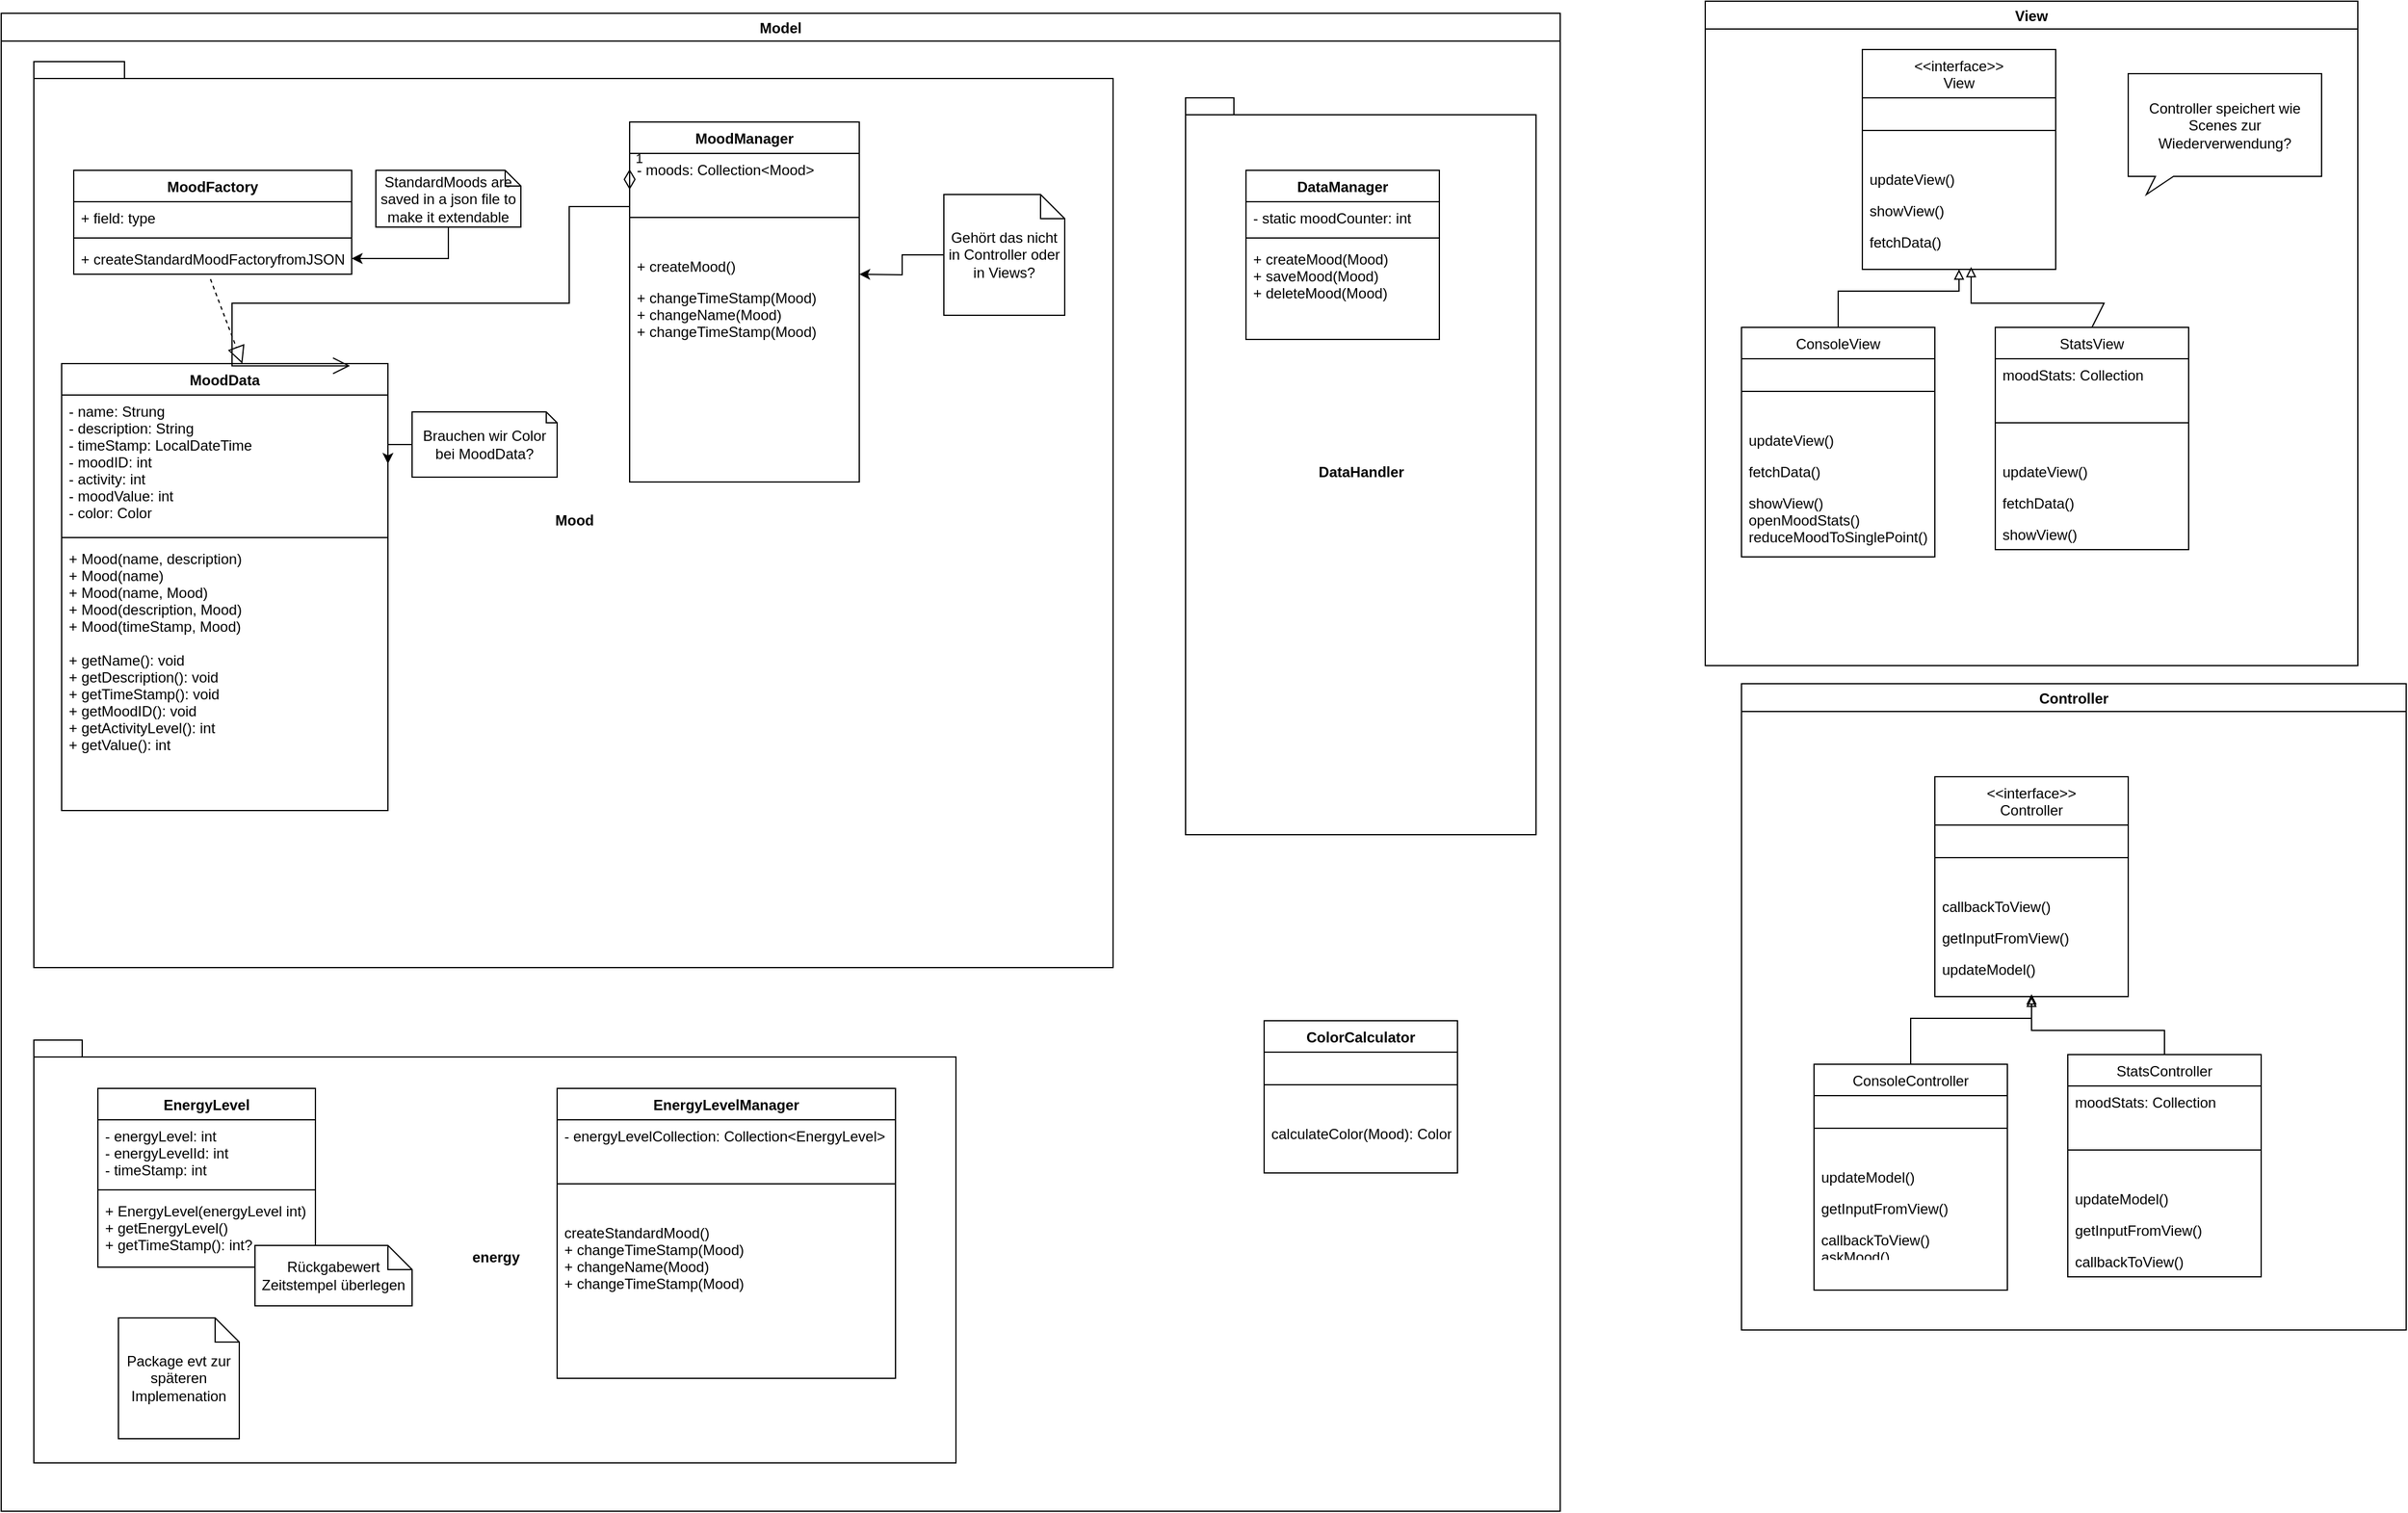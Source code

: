 <mxfile version="15.9.4" type="device"><diagram id="C5RBs43oDa-KdzZeNtuy" name="Page-1"><mxGraphModel dx="1929" dy="598" grid="1" gridSize="10" guides="1" tooltips="1" connect="1" arrows="1" fold="1" page="1" pageScale="1" pageWidth="827" pageHeight="1169" math="0" shadow="0"><root><mxCell id="WIyWlLk6GJQsqaUBKTNV-0"/><mxCell id="WIyWlLk6GJQsqaUBKTNV-1" parent="WIyWlLk6GJQsqaUBKTNV-0"/><mxCell id="fkH8bxXwYI3lGuN-DfJu-19" value="Model" style="swimlane;" parent="WIyWlLk6GJQsqaUBKTNV-1" vertex="1"><mxGeometry x="-510" y="30" width="1290" height="1240" as="geometry"/></mxCell><mxCell id="dvcQh3w3BwJGqCjQKZjq-71" value="Mood" style="shape=folder;fontStyle=1;spacingTop=10;tabWidth=40;tabHeight=14;tabPosition=left;html=1;" parent="fkH8bxXwYI3lGuN-DfJu-19" vertex="1"><mxGeometry x="27" y="40" width="893" height="750" as="geometry"/></mxCell><mxCell id="dvcQh3w3BwJGqCjQKZjq-47" value="energy" style="shape=folder;fontStyle=1;spacingTop=10;tabWidth=40;tabHeight=14;tabPosition=left;html=1;" parent="fkH8bxXwYI3lGuN-DfJu-19" vertex="1"><mxGeometry x="27" y="850" width="763" height="350" as="geometry"/></mxCell><mxCell id="dvcQh3w3BwJGqCjQKZjq-26" value="DataHandler" style="shape=folder;fontStyle=1;spacingTop=10;tabWidth=40;tabHeight=14;tabPosition=left;html=1;" parent="fkH8bxXwYI3lGuN-DfJu-19" vertex="1"><mxGeometry x="980" y="70" width="290" height="610" as="geometry"/></mxCell><mxCell id="4BWudL8Hf-NLea9JcSVT-11" value="ColorCalculator" style="swimlane;fontStyle=1;align=center;verticalAlign=top;childLayout=stackLayout;horizontal=1;startSize=26;horizontalStack=0;resizeParent=1;resizeLast=0;collapsible=1;marginBottom=0;rounded=0;shadow=0;strokeWidth=1;" parent="fkH8bxXwYI3lGuN-DfJu-19" vertex="1"><mxGeometry x="1045" y="834" width="160" height="126" as="geometry"><mxRectangle x="230" y="140" width="160" height="26" as="alternateBounds"/></mxGeometry></mxCell><mxCell id="4BWudL8Hf-NLea9JcSVT-17" value="" style="line;html=1;strokeWidth=1;align=left;verticalAlign=middle;spacingTop=-1;spacingLeft=3;spacingRight=3;rotatable=0;labelPosition=right;points=[];portConstraint=eastwest;" parent="4BWudL8Hf-NLea9JcSVT-11" vertex="1"><mxGeometry y="26" width="160" height="54" as="geometry"/></mxCell><mxCell id="4BWudL8Hf-NLea9JcSVT-18" value="calculateColor(Mood): Color" style="text;align=left;verticalAlign=top;spacingLeft=4;spacingRight=4;overflow=hidden;rotatable=0;points=[[0,0.5],[1,0.5]];portConstraint=eastwest;rounded=0;shadow=0;html=0;" parent="4BWudL8Hf-NLea9JcSVT-11" vertex="1"><mxGeometry y="80" width="160" height="26" as="geometry"/></mxCell><mxCell id="dvcQh3w3BwJGqCjQKZjq-0" value="MoodData" style="swimlane;fontStyle=1;align=center;verticalAlign=top;childLayout=stackLayout;horizontal=1;startSize=26;horizontalStack=0;resizeParent=1;resizeParentMax=0;resizeLast=0;collapsible=1;marginBottom=0;" parent="fkH8bxXwYI3lGuN-DfJu-19" vertex="1"><mxGeometry x="50" y="290" width="270" height="370" as="geometry"/></mxCell><mxCell id="dvcQh3w3BwJGqCjQKZjq-1" value="- name: Strung&#xA;- description: String&#xA;- timeStamp: LocalDateTime&#xA;- moodID: int&#xA;- activity: int&#xA;- moodValue: int&#xA;- color: Color&#xA;&#xA;" style="text;strokeColor=none;fillColor=none;align=left;verticalAlign=top;spacingLeft=4;spacingRight=4;overflow=hidden;rotatable=0;points=[[0,0.5],[1,0.5]];portConstraint=eastwest;" parent="dvcQh3w3BwJGqCjQKZjq-0" vertex="1"><mxGeometry y="26" width="270" height="114" as="geometry"/></mxCell><mxCell id="dvcQh3w3BwJGqCjQKZjq-2" value="" style="line;strokeWidth=1;fillColor=none;align=left;verticalAlign=middle;spacingTop=-1;spacingLeft=3;spacingRight=3;rotatable=0;labelPosition=right;points=[];portConstraint=eastwest;" parent="dvcQh3w3BwJGqCjQKZjq-0" vertex="1"><mxGeometry y="140" width="270" height="8" as="geometry"/></mxCell><mxCell id="dvcQh3w3BwJGqCjQKZjq-3" value="+ Mood(name, description)&#xA;+ Mood(name)&#xA;+ Mood(name, Mood)&#xA;+ Mood(description, Mood)&#xA;+ Mood(timeStamp, Mood)&#xA;&#xA;+ getName(): void&#xA;+ getDescription(): void&#xA;+ getTimeStamp(): void&#xA;+ getMoodID(): void&#xA;+ getActivityLevel(): int&#xA;+ getValue(): int&#xA;&#xA;" style="text;strokeColor=none;fillColor=none;align=left;verticalAlign=top;spacingLeft=4;spacingRight=4;overflow=hidden;rotatable=0;points=[[0,0.5],[1,0.5]];portConstraint=eastwest;" parent="dvcQh3w3BwJGqCjQKZjq-0" vertex="1"><mxGeometry y="148" width="270" height="222" as="geometry"/></mxCell><mxCell id="dvcQh3w3BwJGqCjQKZjq-11" value="EnergyLevel" style="swimlane;fontStyle=1;align=center;verticalAlign=top;childLayout=stackLayout;horizontal=1;startSize=26;horizontalStack=0;resizeParent=1;resizeParentMax=0;resizeLast=0;collapsible=1;marginBottom=0;" parent="fkH8bxXwYI3lGuN-DfJu-19" vertex="1"><mxGeometry x="80" y="890" width="180" height="148" as="geometry"/></mxCell><mxCell id="dvcQh3w3BwJGqCjQKZjq-12" value="- energyLevel: int&#xA;- energyLevelId: int&#xA;- timeStamp: int&#xA;&#xA;" style="text;strokeColor=none;fillColor=none;align=left;verticalAlign=top;spacingLeft=4;spacingRight=4;overflow=hidden;rotatable=0;points=[[0,0.5],[1,0.5]];portConstraint=eastwest;" parent="dvcQh3w3BwJGqCjQKZjq-11" vertex="1"><mxGeometry y="26" width="180" height="54" as="geometry"/></mxCell><mxCell id="dvcQh3w3BwJGqCjQKZjq-13" value="" style="line;strokeWidth=1;fillColor=none;align=left;verticalAlign=middle;spacingTop=-1;spacingLeft=3;spacingRight=3;rotatable=0;labelPosition=right;points=[];portConstraint=eastwest;" parent="dvcQh3w3BwJGqCjQKZjq-11" vertex="1"><mxGeometry y="80" width="180" height="8" as="geometry"/></mxCell><mxCell id="dvcQh3w3BwJGqCjQKZjq-14" value="+ EnergyLevel(energyLevel int)&#xA;+ getEnergyLevel()&#xA;+ getTimeStamp(): int?&#xA;" style="text;strokeColor=none;fillColor=none;align=left;verticalAlign=top;spacingLeft=4;spacingRight=4;overflow=hidden;rotatable=0;points=[[0,0.5],[1,0.5]];portConstraint=eastwest;" parent="dvcQh3w3BwJGqCjQKZjq-11" vertex="1"><mxGeometry y="88" width="180" height="60" as="geometry"/></mxCell><mxCell id="dvcQh3w3BwJGqCjQKZjq-4" value="DataManager" style="swimlane;fontStyle=1;align=center;verticalAlign=top;childLayout=stackLayout;horizontal=1;startSize=26;horizontalStack=0;resizeParent=1;resizeParentMax=0;resizeLast=0;collapsible=1;marginBottom=0;" parent="fkH8bxXwYI3lGuN-DfJu-19" vertex="1"><mxGeometry x="1030" y="130" width="160" height="140" as="geometry"/></mxCell><mxCell id="dvcQh3w3BwJGqCjQKZjq-5" value="- static moodCounter: int" style="text;strokeColor=none;fillColor=none;align=left;verticalAlign=top;spacingLeft=4;spacingRight=4;overflow=hidden;rotatable=0;points=[[0,0.5],[1,0.5]];portConstraint=eastwest;" parent="dvcQh3w3BwJGqCjQKZjq-4" vertex="1"><mxGeometry y="26" width="160" height="26" as="geometry"/></mxCell><mxCell id="dvcQh3w3BwJGqCjQKZjq-6" value="" style="line;strokeWidth=1;fillColor=none;align=left;verticalAlign=middle;spacingTop=-1;spacingLeft=3;spacingRight=3;rotatable=0;labelPosition=right;points=[];portConstraint=eastwest;" parent="dvcQh3w3BwJGqCjQKZjq-4" vertex="1"><mxGeometry y="52" width="160" height="8" as="geometry"/></mxCell><mxCell id="dvcQh3w3BwJGqCjQKZjq-7" value="+ createMood(Mood)&#xA;+ saveMood(Mood)&#xA;+ deleteMood(Mood)&#xA;" style="text;strokeColor=none;fillColor=none;align=left;verticalAlign=top;spacingLeft=4;spacingRight=4;overflow=hidden;rotatable=0;points=[[0,0.5],[1,0.5]];portConstraint=eastwest;" parent="dvcQh3w3BwJGqCjQKZjq-4" vertex="1"><mxGeometry y="60" width="160" height="80" as="geometry"/></mxCell><mxCell id="dvcQh3w3BwJGqCjQKZjq-35" value="MoodFactory" style="swimlane;fontStyle=1;align=center;verticalAlign=top;childLayout=stackLayout;horizontal=1;startSize=26;horizontalStack=0;resizeParent=1;resizeParentMax=0;resizeLast=0;collapsible=1;marginBottom=0;" parent="fkH8bxXwYI3lGuN-DfJu-19" vertex="1"><mxGeometry x="60" y="130" width="230" height="86" as="geometry"/></mxCell><mxCell id="dvcQh3w3BwJGqCjQKZjq-36" value="+ field: type" style="text;strokeColor=none;fillColor=none;align=left;verticalAlign=top;spacingLeft=4;spacingRight=4;overflow=hidden;rotatable=0;points=[[0,0.5],[1,0.5]];portConstraint=eastwest;" parent="dvcQh3w3BwJGqCjQKZjq-35" vertex="1"><mxGeometry y="26" width="230" height="26" as="geometry"/></mxCell><mxCell id="dvcQh3w3BwJGqCjQKZjq-37" value="" style="line;strokeWidth=1;fillColor=none;align=left;verticalAlign=middle;spacingTop=-1;spacingLeft=3;spacingRight=3;rotatable=0;labelPosition=right;points=[];portConstraint=eastwest;" parent="dvcQh3w3BwJGqCjQKZjq-35" vertex="1"><mxGeometry y="52" width="230" height="8" as="geometry"/></mxCell><mxCell id="dvcQh3w3BwJGqCjQKZjq-38" value="+ createStandardMoodFactoryfromJSON()" style="text;strokeColor=none;fillColor=none;align=left;verticalAlign=top;spacingLeft=4;spacingRight=4;overflow=hidden;rotatable=0;points=[[0,0.5],[1,0.5]];portConstraint=eastwest;" parent="dvcQh3w3BwJGqCjQKZjq-35" vertex="1"><mxGeometry y="60" width="230" height="26" as="geometry"/></mxCell><mxCell id="dvcQh3w3BwJGqCjQKZjq-40" style="edgeStyle=orthogonalEdgeStyle;rounded=0;orthogonalLoop=1;jettySize=auto;html=1;entryX=1;entryY=0.5;entryDx=0;entryDy=0;" parent="fkH8bxXwYI3lGuN-DfJu-19" source="dvcQh3w3BwJGqCjQKZjq-39" target="dvcQh3w3BwJGqCjQKZjq-38" edge="1"><mxGeometry relative="1" as="geometry"/></mxCell><mxCell id="dvcQh3w3BwJGqCjQKZjq-39" value="StandardMoods are saved in a json file to make it extendable" style="shape=note;size=13;whiteSpace=wrap;html=1;" parent="fkH8bxXwYI3lGuN-DfJu-19" vertex="1"><mxGeometry x="310" y="130" width="120" height="47" as="geometry"/></mxCell><mxCell id="dvcQh3w3BwJGqCjQKZjq-42" style="edgeStyle=orthogonalEdgeStyle;rounded=0;orthogonalLoop=1;jettySize=auto;html=1;" parent="fkH8bxXwYI3lGuN-DfJu-19" source="dvcQh3w3BwJGqCjQKZjq-41" edge="1"><mxGeometry relative="1" as="geometry"><mxPoint x="710" y="216" as="targetPoint"/></mxGeometry></mxCell><mxCell id="dvcQh3w3BwJGqCjQKZjq-41" value="Gehört das nicht in Controller oder in Views?" style="shape=note;size=20;whiteSpace=wrap;html=1;" parent="fkH8bxXwYI3lGuN-DfJu-19" vertex="1"><mxGeometry x="780" y="150" width="100" height="100" as="geometry"/></mxCell><mxCell id="dvcQh3w3BwJGqCjQKZjq-43" value="" style="endArrow=block;dashed=1;endFill=0;endSize=12;html=1;rounded=0;exitX=0.492;exitY=1.158;exitDx=0;exitDy=0;exitPerimeter=0;entryX=0.554;entryY=0;entryDx=0;entryDy=0;entryPerimeter=0;" parent="fkH8bxXwYI3lGuN-DfJu-19" source="dvcQh3w3BwJGqCjQKZjq-38" target="dvcQh3w3BwJGqCjQKZjq-0" edge="1"><mxGeometry width="160" relative="1" as="geometry"><mxPoint x="80" y="240" as="sourcePoint"/><mxPoint x="240" y="240" as="targetPoint"/></mxGeometry></mxCell><mxCell id="dvcQh3w3BwJGqCjQKZjq-46" value="1" style="endArrow=open;html=1;endSize=12;startArrow=diamondThin;startSize=14;startFill=0;edgeStyle=orthogonalEdgeStyle;align=left;verticalAlign=bottom;rounded=0;entryX=0.884;entryY=0.005;entryDx=0;entryDy=0;entryPerimeter=0;exitX=0;exitY=0.5;exitDx=0;exitDy=0;" parent="fkH8bxXwYI3lGuN-DfJu-19" source="dvcQh3w3BwJGqCjQKZjq-66" target="dvcQh3w3BwJGqCjQKZjq-0" edge="1"><mxGeometry x="-1" y="3" relative="1" as="geometry"><mxPoint x="520" y="160" as="sourcePoint"/><mxPoint x="600" y="220" as="targetPoint"/><Array as="points"><mxPoint x="520" y="160"/><mxPoint x="470" y="160"/><mxPoint x="470" y="240"/><mxPoint x="191" y="240"/><mxPoint x="191" y="292"/></Array></mxGeometry></mxCell><mxCell id="dvcQh3w3BwJGqCjQKZjq-48" value="EnergyLevelManager" style="swimlane;fontStyle=1;align=center;verticalAlign=top;childLayout=stackLayout;horizontal=1;startSize=26;horizontalStack=0;resizeParent=1;resizeLast=0;collapsible=1;marginBottom=0;rounded=0;shadow=0;strokeWidth=1;" parent="fkH8bxXwYI3lGuN-DfJu-19" vertex="1"><mxGeometry x="460" y="890" width="280" height="240" as="geometry"><mxRectangle x="230" y="140" width="160" height="26" as="alternateBounds"/></mxGeometry></mxCell><mxCell id="dvcQh3w3BwJGqCjQKZjq-49" value="- energyLevelCollection: Collection&lt;EnergyLevel&gt;" style="text;align=left;verticalAlign=top;spacingLeft=4;spacingRight=4;overflow=hidden;rotatable=0;points=[[0,0.5],[1,0.5]];portConstraint=eastwest;rounded=0;shadow=0;html=0;" parent="dvcQh3w3BwJGqCjQKZjq-48" vertex="1"><mxGeometry y="26" width="280" height="26" as="geometry"/></mxCell><mxCell id="dvcQh3w3BwJGqCjQKZjq-50" value="" style="line;html=1;strokeWidth=1;align=left;verticalAlign=middle;spacingTop=-1;spacingLeft=3;spacingRight=3;rotatable=0;labelPosition=right;points=[];portConstraint=eastwest;" parent="dvcQh3w3BwJGqCjQKZjq-48" vertex="1"><mxGeometry y="52" width="280" height="54" as="geometry"/></mxCell><mxCell id="dvcQh3w3BwJGqCjQKZjq-53" value="createStandardMood()&#xA;+ changeTimeStamp(Mood)&#xA;+ changeName(Mood)&#xA;+ changeTimeStamp(Mood)&#xA;&#xA;&#xA;" style="text;align=left;verticalAlign=top;spacingLeft=4;spacingRight=4;overflow=hidden;rotatable=0;points=[[0,0.5],[1,0.5]];portConstraint=eastwest;rounded=0;shadow=0;html=0;" parent="dvcQh3w3BwJGqCjQKZjq-48" vertex="1"><mxGeometry y="106" width="280" height="68" as="geometry"/></mxCell><mxCell id="dvcQh3w3BwJGqCjQKZjq-54" value="Package evt zur späteren Implemenation" style="shape=note;size=20;whiteSpace=wrap;html=1;" parent="fkH8bxXwYI3lGuN-DfJu-19" vertex="1"><mxGeometry x="97" y="1080" width="100" height="100" as="geometry"/></mxCell><mxCell id="dvcQh3w3BwJGqCjQKZjq-55" value="Rückgabewert Zeitstempel überlegen" style="shape=note;size=20;whiteSpace=wrap;html=1;" parent="fkH8bxXwYI3lGuN-DfJu-19" vertex="1"><mxGeometry x="210" y="1020" width="130" height="50" as="geometry"/></mxCell><mxCell id="dvcQh3w3BwJGqCjQKZjq-57" style="edgeStyle=orthogonalEdgeStyle;rounded=0;orthogonalLoop=1;jettySize=auto;html=1;" parent="fkH8bxXwYI3lGuN-DfJu-19" source="dvcQh3w3BwJGqCjQKZjq-56" target="dvcQh3w3BwJGqCjQKZjq-1" edge="1"><mxGeometry relative="1" as="geometry"/></mxCell><mxCell id="dvcQh3w3BwJGqCjQKZjq-56" value="Brauchen wir Color bei MoodData?" style="shape=note;size=9;whiteSpace=wrap;html=1;" parent="fkH8bxXwYI3lGuN-DfJu-19" vertex="1"><mxGeometry x="340" y="330" width="120" height="54" as="geometry"/></mxCell><mxCell id="dvcQh3w3BwJGqCjQKZjq-65" value="MoodManager" style="swimlane;fontStyle=1;align=center;verticalAlign=top;childLayout=stackLayout;horizontal=1;startSize=26;horizontalStack=0;resizeParent=1;resizeLast=0;collapsible=1;marginBottom=0;rounded=0;shadow=0;strokeWidth=1;" parent="fkH8bxXwYI3lGuN-DfJu-19" vertex="1"><mxGeometry x="520" y="90" width="190" height="298" as="geometry"><mxRectangle x="230" y="140" width="160" height="26" as="alternateBounds"/></mxGeometry></mxCell><mxCell id="dvcQh3w3BwJGqCjQKZjq-66" value="- moods: Collection&lt;Mood&gt;" style="text;align=left;verticalAlign=top;spacingLeft=4;spacingRight=4;overflow=hidden;rotatable=0;points=[[0,0.5],[1,0.5]];portConstraint=eastwest;rounded=0;shadow=0;html=0;" parent="dvcQh3w3BwJGqCjQKZjq-65" vertex="1"><mxGeometry y="26" width="190" height="26" as="geometry"/></mxCell><mxCell id="dvcQh3w3BwJGqCjQKZjq-67" value="" style="line;html=1;strokeWidth=1;align=left;verticalAlign=middle;spacingTop=-1;spacingLeft=3;spacingRight=3;rotatable=0;labelPosition=right;points=[];portConstraint=eastwest;" parent="dvcQh3w3BwJGqCjQKZjq-65" vertex="1"><mxGeometry y="52" width="190" height="54" as="geometry"/></mxCell><mxCell id="dvcQh3w3BwJGqCjQKZjq-69" value="+ createMood()" style="text;align=left;verticalAlign=top;spacingLeft=4;spacingRight=4;overflow=hidden;rotatable=0;points=[[0,0.5],[1,0.5]];portConstraint=eastwest;rounded=0;shadow=0;html=0;" parent="dvcQh3w3BwJGqCjQKZjq-65" vertex="1"><mxGeometry y="106" width="190" height="26" as="geometry"/></mxCell><mxCell id="dvcQh3w3BwJGqCjQKZjq-70" value="+ changeTimeStamp(Mood)&#xA;+ changeName(Mood)&#xA;+ changeTimeStamp(Mood)&#xA;&#xA;&#xA;" style="text;align=left;verticalAlign=top;spacingLeft=4;spacingRight=4;overflow=hidden;rotatable=0;points=[[0,0.5],[1,0.5]];portConstraint=eastwest;rounded=0;shadow=0;html=0;" parent="dvcQh3w3BwJGqCjQKZjq-65" vertex="1"><mxGeometry y="132" width="190" height="68" as="geometry"/></mxCell><mxCell id="fkH8bxXwYI3lGuN-DfJu-20" value="View" style="swimlane;" parent="WIyWlLk6GJQsqaUBKTNV-1" vertex="1"><mxGeometry x="900" y="20" width="540" height="550" as="geometry"/></mxCell><mxCell id="4BWudL8Hf-NLea9JcSVT-4" value="ConsoleView" style="swimlane;fontStyle=0;align=center;verticalAlign=top;childLayout=stackLayout;horizontal=1;startSize=26;horizontalStack=0;resizeParent=1;resizeLast=0;collapsible=1;marginBottom=0;rounded=0;shadow=0;strokeWidth=1;" parent="fkH8bxXwYI3lGuN-DfJu-20" vertex="1"><mxGeometry x="30" y="270" width="160" height="190" as="geometry"><mxRectangle x="230" y="140" width="160" height="26" as="alternateBounds"/></mxGeometry></mxCell><mxCell id="4BWudL8Hf-NLea9JcSVT-9" value="" style="line;html=1;strokeWidth=1;align=left;verticalAlign=middle;spacingTop=-1;spacingLeft=3;spacingRight=3;rotatable=0;labelPosition=right;points=[];portConstraint=eastwest;" parent="4BWudL8Hf-NLea9JcSVT-4" vertex="1"><mxGeometry y="26" width="160" height="54" as="geometry"/></mxCell><mxCell id="rqT9r3bYiYjDLUNCfU_x-0" value="updateView()" style="text;align=left;verticalAlign=top;spacingLeft=4;spacingRight=4;overflow=hidden;rotatable=0;points=[[0,0.5],[1,0.5]];portConstraint=eastwest;rounded=0;shadow=0;html=0;" parent="4BWudL8Hf-NLea9JcSVT-4" vertex="1"><mxGeometry y="80" width="160" height="26" as="geometry"/></mxCell><mxCell id="rqT9r3bYiYjDLUNCfU_x-1" value="fetchData()" style="text;align=left;verticalAlign=top;spacingLeft=4;spacingRight=4;overflow=hidden;rotatable=0;points=[[0,0.5],[1,0.5]];portConstraint=eastwest;rounded=0;shadow=0;html=0;" parent="4BWudL8Hf-NLea9JcSVT-4" vertex="1"><mxGeometry y="106" width="160" height="26" as="geometry"/></mxCell><mxCell id="rqT9r3bYiYjDLUNCfU_x-11" value="showView()&#xA;openMoodStats()&#xA;reduceMoodToSinglePoint()&#xA;" style="text;align=left;verticalAlign=top;spacingLeft=4;spacingRight=4;overflow=hidden;rotatable=0;points=[[0,0.5],[1,0.5]];portConstraint=eastwest;rounded=0;shadow=0;html=0;" parent="4BWudL8Hf-NLea9JcSVT-4" vertex="1"><mxGeometry y="132" width="160" height="58" as="geometry"/></mxCell><mxCell id="lSLAHA1t7lKVyarh-dw1-34" value="StatsView" style="swimlane;fontStyle=0;align=center;verticalAlign=top;childLayout=stackLayout;horizontal=1;startSize=26;horizontalStack=0;resizeParent=1;resizeLast=0;collapsible=1;marginBottom=0;rounded=0;shadow=0;strokeWidth=1;" parent="fkH8bxXwYI3lGuN-DfJu-20" vertex="1"><mxGeometry x="240" y="270" width="160" height="184" as="geometry"><mxRectangle x="230" y="140" width="160" height="26" as="alternateBounds"/></mxGeometry></mxCell><mxCell id="lSLAHA1t7lKVyarh-dw1-35" value="moodStats: Collection" style="text;align=left;verticalAlign=top;spacingLeft=4;spacingRight=4;overflow=hidden;rotatable=0;points=[[0,0.5],[1,0.5]];portConstraint=eastwest;rounded=0;shadow=0;html=0;" parent="lSLAHA1t7lKVyarh-dw1-34" vertex="1"><mxGeometry y="26" width="160" height="26" as="geometry"/></mxCell><mxCell id="lSLAHA1t7lKVyarh-dw1-36" value="" style="line;html=1;strokeWidth=1;align=left;verticalAlign=middle;spacingTop=-1;spacingLeft=3;spacingRight=3;rotatable=0;labelPosition=right;points=[];portConstraint=eastwest;" parent="lSLAHA1t7lKVyarh-dw1-34" vertex="1"><mxGeometry y="52" width="160" height="54" as="geometry"/></mxCell><mxCell id="rqT9r3bYiYjDLUNCfU_x-19" value="updateView()" style="text;align=left;verticalAlign=top;spacingLeft=4;spacingRight=4;overflow=hidden;rotatable=0;points=[[0,0.5],[1,0.5]];portConstraint=eastwest;rounded=0;shadow=0;html=0;" parent="lSLAHA1t7lKVyarh-dw1-34" vertex="1"><mxGeometry y="106" width="160" height="26" as="geometry"/></mxCell><mxCell id="rqT9r3bYiYjDLUNCfU_x-21" value="fetchData()" style="text;align=left;verticalAlign=top;spacingLeft=4;spacingRight=4;overflow=hidden;rotatable=0;points=[[0,0.5],[1,0.5]];portConstraint=eastwest;rounded=0;shadow=0;html=0;" parent="lSLAHA1t7lKVyarh-dw1-34" vertex="1"><mxGeometry y="132" width="160" height="26" as="geometry"/></mxCell><mxCell id="rqT9r3bYiYjDLUNCfU_x-20" value="showView()" style="text;align=left;verticalAlign=top;spacingLeft=4;spacingRight=4;overflow=hidden;rotatable=0;points=[[0,0.5],[1,0.5]];portConstraint=eastwest;rounded=0;shadow=0;html=0;" parent="lSLAHA1t7lKVyarh-dw1-34" vertex="1"><mxGeometry y="158" width="160" height="26" as="geometry"/></mxCell><mxCell id="rqT9r3bYiYjDLUNCfU_x-12" value="&lt;&lt;interface&gt;&gt;&#xA;View" style="swimlane;fontStyle=0;align=center;verticalAlign=top;childLayout=stackLayout;horizontal=1;startSize=40;horizontalStack=0;resizeParent=1;resizeLast=0;collapsible=1;marginBottom=0;rounded=0;shadow=0;strokeWidth=1;" parent="fkH8bxXwYI3lGuN-DfJu-20" vertex="1"><mxGeometry x="130" y="40" width="160" height="182" as="geometry"><mxRectangle x="230" y="140" width="160" height="26" as="alternateBounds"/></mxGeometry></mxCell><mxCell id="rqT9r3bYiYjDLUNCfU_x-14" value="" style="line;html=1;strokeWidth=1;align=left;verticalAlign=middle;spacingTop=-1;spacingLeft=3;spacingRight=3;rotatable=0;labelPosition=right;points=[];portConstraint=eastwest;" parent="rqT9r3bYiYjDLUNCfU_x-12" vertex="1"><mxGeometry y="40" width="160" height="54" as="geometry"/></mxCell><mxCell id="rqT9r3bYiYjDLUNCfU_x-16" value="updateView()" style="text;align=left;verticalAlign=top;spacingLeft=4;spacingRight=4;overflow=hidden;rotatable=0;points=[[0,0.5],[1,0.5]];portConstraint=eastwest;rounded=0;shadow=0;html=0;" parent="rqT9r3bYiYjDLUNCfU_x-12" vertex="1"><mxGeometry y="94" width="160" height="26" as="geometry"/></mxCell><mxCell id="rqT9r3bYiYjDLUNCfU_x-18" value="showView()" style="text;align=left;verticalAlign=top;spacingLeft=4;spacingRight=4;overflow=hidden;rotatable=0;points=[[0,0.5],[1,0.5]];portConstraint=eastwest;rounded=0;shadow=0;html=0;" parent="rqT9r3bYiYjDLUNCfU_x-12" vertex="1"><mxGeometry y="120" width="160" height="26" as="geometry"/></mxCell><mxCell id="rqT9r3bYiYjDLUNCfU_x-17" value="fetchData()" style="text;align=left;verticalAlign=top;spacingLeft=4;spacingRight=4;overflow=hidden;rotatable=0;points=[[0,0.5],[1,0.5]];portConstraint=eastwest;rounded=0;shadow=0;html=0;" parent="rqT9r3bYiYjDLUNCfU_x-12" vertex="1"><mxGeometry y="146" width="160" height="26" as="geometry"/></mxCell><mxCell id="rqT9r3bYiYjDLUNCfU_x-22" value="" style="endArrow=block;html=1;rounded=0;entryX=0.5;entryY=1;entryDx=0;entryDy=0;exitX=0.5;exitY=0;exitDx=0;exitDy=0;endFill=0;" parent="fkH8bxXwYI3lGuN-DfJu-20" source="4BWudL8Hf-NLea9JcSVT-4" target="rqT9r3bYiYjDLUNCfU_x-12" edge="1"><mxGeometry width="50" height="50" relative="1" as="geometry"><mxPoint x="-120" y="410" as="sourcePoint"/><mxPoint x="-70" y="360" as="targetPoint"/><Array as="points"><mxPoint x="110" y="240"/><mxPoint x="210" y="240"/></Array></mxGeometry></mxCell><mxCell id="OMDD3wWIrq1Nu_wf7v3i-0" value="Controller speichert wie Scenes zur Wiederverwendung?" style="whiteSpace=wrap;html=1;shape=mxgraph.basic.rectCallout;dx=30;dy=15;boundedLbl=1;" vertex="1" parent="fkH8bxXwYI3lGuN-DfJu-20"><mxGeometry x="350" y="60" width="160" height="100" as="geometry"/></mxCell><mxCell id="fkH8bxXwYI3lGuN-DfJu-21" value="Controller" style="swimlane;" parent="WIyWlLk6GJQsqaUBKTNV-1" vertex="1"><mxGeometry x="930" y="585" width="550" height="535" as="geometry"/></mxCell><mxCell id="rqT9r3bYiYjDLUNCfU_x-2" value="ConsoleController" style="swimlane;fontStyle=0;align=center;verticalAlign=top;childLayout=stackLayout;horizontal=1;startSize=26;horizontalStack=0;resizeParent=1;resizeLast=0;collapsible=1;marginBottom=0;rounded=0;shadow=0;strokeWidth=1;" parent="fkH8bxXwYI3lGuN-DfJu-21" vertex="1"><mxGeometry x="60" y="315" width="160" height="187" as="geometry"><mxRectangle x="230" y="140" width="160" height="26" as="alternateBounds"/></mxGeometry></mxCell><mxCell id="rqT9r3bYiYjDLUNCfU_x-3" value="" style="line;html=1;strokeWidth=1;align=left;verticalAlign=middle;spacingTop=-1;spacingLeft=3;spacingRight=3;rotatable=0;labelPosition=right;points=[];portConstraint=eastwest;" parent="rqT9r3bYiYjDLUNCfU_x-2" vertex="1"><mxGeometry y="26" width="160" height="54" as="geometry"/></mxCell><mxCell id="rqT9r3bYiYjDLUNCfU_x-4" value="updateModel()" style="text;align=left;verticalAlign=top;spacingLeft=4;spacingRight=4;overflow=hidden;rotatable=0;points=[[0,0.5],[1,0.5]];portConstraint=eastwest;rounded=0;shadow=0;html=0;" parent="rqT9r3bYiYjDLUNCfU_x-2" vertex="1"><mxGeometry y="80" width="160" height="26" as="geometry"/></mxCell><mxCell id="rqT9r3bYiYjDLUNCfU_x-5" value="getInputFromView()" style="text;align=left;verticalAlign=top;spacingLeft=4;spacingRight=4;overflow=hidden;rotatable=0;points=[[0,0.5],[1,0.5]];portConstraint=eastwest;rounded=0;shadow=0;html=0;" parent="rqT9r3bYiYjDLUNCfU_x-2" vertex="1"><mxGeometry y="106" width="160" height="26" as="geometry"/></mxCell><mxCell id="rqT9r3bYiYjDLUNCfU_x-10" value="callbackToView()&#xA;askMood()" style="text;align=left;verticalAlign=top;spacingLeft=4;spacingRight=4;overflow=hidden;rotatable=0;points=[[0,0.5],[1,0.5]];portConstraint=eastwest;rounded=0;shadow=0;html=0;" parent="rqT9r3bYiYjDLUNCfU_x-2" vertex="1"><mxGeometry y="132" width="160" height="26" as="geometry"/></mxCell><mxCell id="rqT9r3bYiYjDLUNCfU_x-24" value="StatsController" style="swimlane;fontStyle=0;align=center;verticalAlign=top;childLayout=stackLayout;horizontal=1;startSize=26;horizontalStack=0;resizeParent=1;resizeLast=0;collapsible=1;marginBottom=0;rounded=0;shadow=0;strokeWidth=1;" parent="fkH8bxXwYI3lGuN-DfJu-21" vertex="1"><mxGeometry x="270" y="307" width="160" height="184" as="geometry"><mxRectangle x="230" y="140" width="160" height="26" as="alternateBounds"/></mxGeometry></mxCell><mxCell id="rqT9r3bYiYjDLUNCfU_x-25" value="moodStats: Collection" style="text;align=left;verticalAlign=top;spacingLeft=4;spacingRight=4;overflow=hidden;rotatable=0;points=[[0,0.5],[1,0.5]];portConstraint=eastwest;rounded=0;shadow=0;html=0;" parent="rqT9r3bYiYjDLUNCfU_x-24" vertex="1"><mxGeometry y="26" width="160" height="26" as="geometry"/></mxCell><mxCell id="rqT9r3bYiYjDLUNCfU_x-26" value="" style="line;html=1;strokeWidth=1;align=left;verticalAlign=middle;spacingTop=-1;spacingLeft=3;spacingRight=3;rotatable=0;labelPosition=right;points=[];portConstraint=eastwest;" parent="rqT9r3bYiYjDLUNCfU_x-24" vertex="1"><mxGeometry y="52" width="160" height="54" as="geometry"/></mxCell><mxCell id="rqT9r3bYiYjDLUNCfU_x-42" value="updateModel()" style="text;align=left;verticalAlign=top;spacingLeft=4;spacingRight=4;overflow=hidden;rotatable=0;points=[[0,0.5],[1,0.5]];portConstraint=eastwest;rounded=0;shadow=0;html=0;" parent="rqT9r3bYiYjDLUNCfU_x-24" vertex="1"><mxGeometry y="106" width="160" height="26" as="geometry"/></mxCell><mxCell id="rqT9r3bYiYjDLUNCfU_x-41" value="getInputFromView()" style="text;align=left;verticalAlign=top;spacingLeft=4;spacingRight=4;overflow=hidden;rotatable=0;points=[[0,0.5],[1,0.5]];portConstraint=eastwest;rounded=0;shadow=0;html=0;" parent="rqT9r3bYiYjDLUNCfU_x-24" vertex="1"><mxGeometry y="132" width="160" height="26" as="geometry"/></mxCell><mxCell id="rqT9r3bYiYjDLUNCfU_x-40" value="callbackToView()" style="text;align=left;verticalAlign=top;spacingLeft=4;spacingRight=4;overflow=hidden;rotatable=0;points=[[0,0.5],[1,0.5]];portConstraint=eastwest;rounded=0;shadow=0;html=0;" parent="rqT9r3bYiYjDLUNCfU_x-24" vertex="1"><mxGeometry y="158" width="160" height="26" as="geometry"/></mxCell><mxCell id="rqT9r3bYiYjDLUNCfU_x-30" value="&lt;&lt;interface&gt;&gt;&#xA;Controller" style="swimlane;fontStyle=0;align=center;verticalAlign=top;childLayout=stackLayout;horizontal=1;startSize=40;horizontalStack=0;resizeParent=1;resizeLast=0;collapsible=1;marginBottom=0;rounded=0;shadow=0;strokeWidth=1;" parent="fkH8bxXwYI3lGuN-DfJu-21" vertex="1"><mxGeometry x="160" y="77" width="160" height="182" as="geometry"><mxRectangle x="230" y="140" width="160" height="26" as="alternateBounds"/></mxGeometry></mxCell><mxCell id="rqT9r3bYiYjDLUNCfU_x-31" value="" style="line;html=1;strokeWidth=1;align=left;verticalAlign=middle;spacingTop=-1;spacingLeft=3;spacingRight=3;rotatable=0;labelPosition=right;points=[];portConstraint=eastwest;" parent="rqT9r3bYiYjDLUNCfU_x-30" vertex="1"><mxGeometry y="40" width="160" height="54" as="geometry"/></mxCell><mxCell id="rqT9r3bYiYjDLUNCfU_x-39" value="callbackToView()" style="text;align=left;verticalAlign=top;spacingLeft=4;spacingRight=4;overflow=hidden;rotatable=0;points=[[0,0.5],[1,0.5]];portConstraint=eastwest;rounded=0;shadow=0;html=0;" parent="rqT9r3bYiYjDLUNCfU_x-30" vertex="1"><mxGeometry y="94" width="160" height="26" as="geometry"/></mxCell><mxCell id="rqT9r3bYiYjDLUNCfU_x-38" value="getInputFromView()" style="text;align=left;verticalAlign=top;spacingLeft=4;spacingRight=4;overflow=hidden;rotatable=0;points=[[0,0.5],[1,0.5]];portConstraint=eastwest;rounded=0;shadow=0;html=0;" parent="rqT9r3bYiYjDLUNCfU_x-30" vertex="1"><mxGeometry y="120" width="160" height="26" as="geometry"/></mxCell><mxCell id="rqT9r3bYiYjDLUNCfU_x-37" value="updateModel()" style="text;align=left;verticalAlign=top;spacingLeft=4;spacingRight=4;overflow=hidden;rotatable=0;points=[[0,0.5],[1,0.5]];portConstraint=eastwest;rounded=0;shadow=0;html=0;" parent="rqT9r3bYiYjDLUNCfU_x-30" vertex="1"><mxGeometry y="146" width="160" height="26" as="geometry"/></mxCell><mxCell id="rqT9r3bYiYjDLUNCfU_x-35" value="" style="endArrow=block;html=1;rounded=0;entryX=0.5;entryY=1;entryDx=0;entryDy=0;exitX=0.5;exitY=0;exitDx=0;exitDy=0;endFill=0;" parent="fkH8bxXwYI3lGuN-DfJu-21" source="rqT9r3bYiYjDLUNCfU_x-2" target="rqT9r3bYiYjDLUNCfU_x-30" edge="1"><mxGeometry width="50" height="50" relative="1" as="geometry"><mxPoint x="140" y="307" as="sourcePoint"/><mxPoint x="-950" y="377" as="targetPoint"/><Array as="points"><mxPoint x="140" y="277"/><mxPoint x="240" y="277"/></Array></mxGeometry></mxCell><mxCell id="rqT9r3bYiYjDLUNCfU_x-36" value="" style="endArrow=block;html=1;rounded=0;exitX=0.5;exitY=0;exitDx=0;exitDy=0;endFill=0;" parent="fkH8bxXwYI3lGuN-DfJu-21" source="rqT9r3bYiYjDLUNCfU_x-24" edge="1"><mxGeometry width="50" height="50" relative="1" as="geometry"><mxPoint x="150" y="327" as="sourcePoint"/><mxPoint x="240" y="257" as="targetPoint"/><Array as="points"><mxPoint x="350" y="287"/><mxPoint x="240" y="287"/></Array></mxGeometry></mxCell><mxCell id="rqT9r3bYiYjDLUNCfU_x-23" value="" style="endArrow=block;html=1;rounded=0;exitX=0.5;exitY=0;exitDx=0;exitDy=0;endFill=0;" parent="WIyWlLk6GJQsqaUBKTNV-1" source="lSLAHA1t7lKVyarh-dw1-34" edge="1"><mxGeometry width="50" height="50" relative="1" as="geometry"><mxPoint x="1030" y="310" as="sourcePoint"/><mxPoint x="1120" y="240" as="targetPoint"/><Array as="points"><mxPoint x="1230" y="270"/><mxPoint x="1120" y="270"/></Array></mxGeometry></mxCell></root></mxGraphModel></diagram></mxfile>